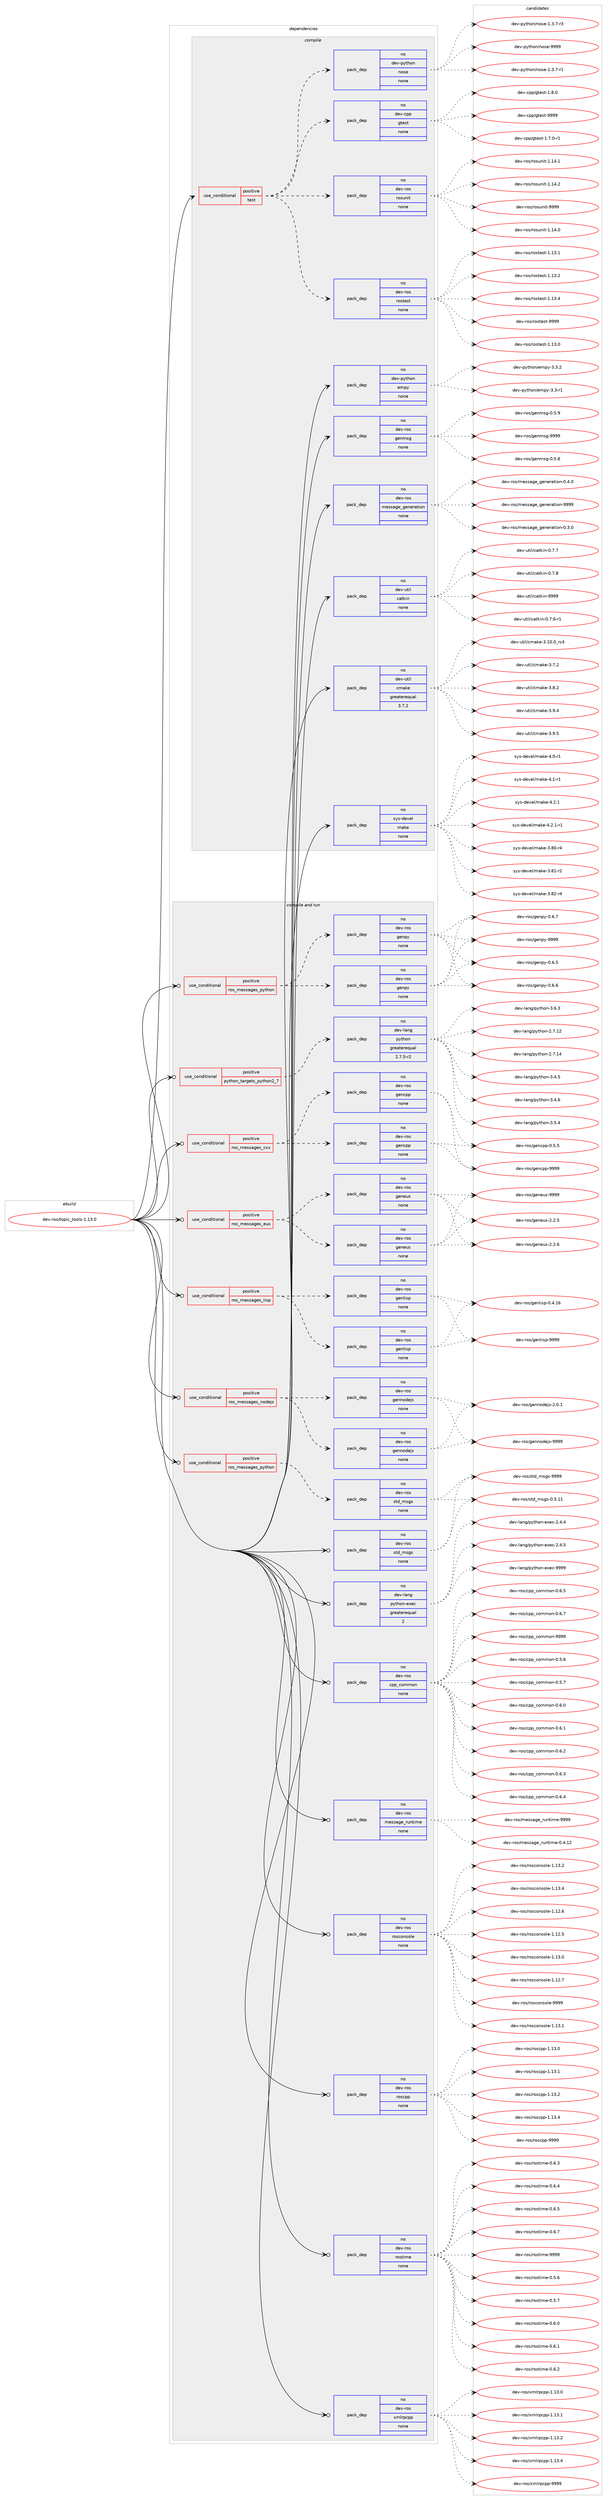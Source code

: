 digraph prolog {

# *************
# Graph options
# *************

newrank=true;
concentrate=true;
compound=true;
graph [rankdir=LR,fontname=Helvetica,fontsize=10,ranksep=1.5];#, ranksep=2.5, nodesep=0.2];
edge  [arrowhead=vee];
node  [fontname=Helvetica,fontsize=10];

# **********
# The ebuild
# **********

subgraph cluster_leftcol {
color=gray;
rank=same;
label=<<i>ebuild</i>>;
id [label="dev-ros/topic_tools-1.13.0", color=red, width=4, href="../dev-ros/topic_tools-1.13.0.svg"];
}

# ****************
# The dependencies
# ****************

subgraph cluster_midcol {
color=gray;
label=<<i>dependencies</i>>;
subgraph cluster_compile {
fillcolor="#eeeeee";
style=filled;
label=<<i>compile</i>>;
subgraph cond47961 {
dependency218389 [label=<<TABLE BORDER="0" CELLBORDER="1" CELLSPACING="0" CELLPADDING="4"><TR><TD ROWSPAN="3" CELLPADDING="10">use_conditional</TD></TR><TR><TD>positive</TD></TR><TR><TD>test</TD></TR></TABLE>>, shape=none, color=red];
subgraph pack166438 {
dependency218390 [label=<<TABLE BORDER="0" CELLBORDER="1" CELLSPACING="0" CELLPADDING="4" WIDTH="220"><TR><TD ROWSPAN="6" CELLPADDING="30">pack_dep</TD></TR><TR><TD WIDTH="110">no</TD></TR><TR><TD>dev-ros</TD></TR><TR><TD>rostest</TD></TR><TR><TD>none</TD></TR><TR><TD></TD></TR></TABLE>>, shape=none, color=blue];
}
dependency218389:e -> dependency218390:w [weight=20,style="dashed",arrowhead="vee"];
subgraph pack166439 {
dependency218391 [label=<<TABLE BORDER="0" CELLBORDER="1" CELLSPACING="0" CELLPADDING="4" WIDTH="220"><TR><TD ROWSPAN="6" CELLPADDING="30">pack_dep</TD></TR><TR><TD WIDTH="110">no</TD></TR><TR><TD>dev-ros</TD></TR><TR><TD>rosunit</TD></TR><TR><TD>none</TD></TR><TR><TD></TD></TR></TABLE>>, shape=none, color=blue];
}
dependency218389:e -> dependency218391:w [weight=20,style="dashed",arrowhead="vee"];
subgraph pack166440 {
dependency218392 [label=<<TABLE BORDER="0" CELLBORDER="1" CELLSPACING="0" CELLPADDING="4" WIDTH="220"><TR><TD ROWSPAN="6" CELLPADDING="30">pack_dep</TD></TR><TR><TD WIDTH="110">no</TD></TR><TR><TD>dev-cpp</TD></TR><TR><TD>gtest</TD></TR><TR><TD>none</TD></TR><TR><TD></TD></TR></TABLE>>, shape=none, color=blue];
}
dependency218389:e -> dependency218392:w [weight=20,style="dashed",arrowhead="vee"];
subgraph pack166441 {
dependency218393 [label=<<TABLE BORDER="0" CELLBORDER="1" CELLSPACING="0" CELLPADDING="4" WIDTH="220"><TR><TD ROWSPAN="6" CELLPADDING="30">pack_dep</TD></TR><TR><TD WIDTH="110">no</TD></TR><TR><TD>dev-python</TD></TR><TR><TD>nose</TD></TR><TR><TD>none</TD></TR><TR><TD></TD></TR></TABLE>>, shape=none, color=blue];
}
dependency218389:e -> dependency218393:w [weight=20,style="dashed",arrowhead="vee"];
}
id:e -> dependency218389:w [weight=20,style="solid",arrowhead="vee"];
subgraph pack166442 {
dependency218394 [label=<<TABLE BORDER="0" CELLBORDER="1" CELLSPACING="0" CELLPADDING="4" WIDTH="220"><TR><TD ROWSPAN="6" CELLPADDING="30">pack_dep</TD></TR><TR><TD WIDTH="110">no</TD></TR><TR><TD>dev-python</TD></TR><TR><TD>empy</TD></TR><TR><TD>none</TD></TR><TR><TD></TD></TR></TABLE>>, shape=none, color=blue];
}
id:e -> dependency218394:w [weight=20,style="solid",arrowhead="vee"];
subgraph pack166443 {
dependency218395 [label=<<TABLE BORDER="0" CELLBORDER="1" CELLSPACING="0" CELLPADDING="4" WIDTH="220"><TR><TD ROWSPAN="6" CELLPADDING="30">pack_dep</TD></TR><TR><TD WIDTH="110">no</TD></TR><TR><TD>dev-ros</TD></TR><TR><TD>genmsg</TD></TR><TR><TD>none</TD></TR><TR><TD></TD></TR></TABLE>>, shape=none, color=blue];
}
id:e -> dependency218395:w [weight=20,style="solid",arrowhead="vee"];
subgraph pack166444 {
dependency218396 [label=<<TABLE BORDER="0" CELLBORDER="1" CELLSPACING="0" CELLPADDING="4" WIDTH="220"><TR><TD ROWSPAN="6" CELLPADDING="30">pack_dep</TD></TR><TR><TD WIDTH="110">no</TD></TR><TR><TD>dev-ros</TD></TR><TR><TD>message_generation</TD></TR><TR><TD>none</TD></TR><TR><TD></TD></TR></TABLE>>, shape=none, color=blue];
}
id:e -> dependency218396:w [weight=20,style="solid",arrowhead="vee"];
subgraph pack166445 {
dependency218397 [label=<<TABLE BORDER="0" CELLBORDER="1" CELLSPACING="0" CELLPADDING="4" WIDTH="220"><TR><TD ROWSPAN="6" CELLPADDING="30">pack_dep</TD></TR><TR><TD WIDTH="110">no</TD></TR><TR><TD>dev-util</TD></TR><TR><TD>catkin</TD></TR><TR><TD>none</TD></TR><TR><TD></TD></TR></TABLE>>, shape=none, color=blue];
}
id:e -> dependency218397:w [weight=20,style="solid",arrowhead="vee"];
subgraph pack166446 {
dependency218398 [label=<<TABLE BORDER="0" CELLBORDER="1" CELLSPACING="0" CELLPADDING="4" WIDTH="220"><TR><TD ROWSPAN="6" CELLPADDING="30">pack_dep</TD></TR><TR><TD WIDTH="110">no</TD></TR><TR><TD>dev-util</TD></TR><TR><TD>cmake</TD></TR><TR><TD>greaterequal</TD></TR><TR><TD>3.7.2</TD></TR></TABLE>>, shape=none, color=blue];
}
id:e -> dependency218398:w [weight=20,style="solid",arrowhead="vee"];
subgraph pack166447 {
dependency218399 [label=<<TABLE BORDER="0" CELLBORDER="1" CELLSPACING="0" CELLPADDING="4" WIDTH="220"><TR><TD ROWSPAN="6" CELLPADDING="30">pack_dep</TD></TR><TR><TD WIDTH="110">no</TD></TR><TR><TD>sys-devel</TD></TR><TR><TD>make</TD></TR><TR><TD>none</TD></TR><TR><TD></TD></TR></TABLE>>, shape=none, color=blue];
}
id:e -> dependency218399:w [weight=20,style="solid",arrowhead="vee"];
}
subgraph cluster_compileandrun {
fillcolor="#eeeeee";
style=filled;
label=<<i>compile and run</i>>;
subgraph cond47962 {
dependency218400 [label=<<TABLE BORDER="0" CELLBORDER="1" CELLSPACING="0" CELLPADDING="4"><TR><TD ROWSPAN="3" CELLPADDING="10">use_conditional</TD></TR><TR><TD>positive</TD></TR><TR><TD>python_targets_python2_7</TD></TR></TABLE>>, shape=none, color=red];
subgraph pack166448 {
dependency218401 [label=<<TABLE BORDER="0" CELLBORDER="1" CELLSPACING="0" CELLPADDING="4" WIDTH="220"><TR><TD ROWSPAN="6" CELLPADDING="30">pack_dep</TD></TR><TR><TD WIDTH="110">no</TD></TR><TR><TD>dev-lang</TD></TR><TR><TD>python</TD></TR><TR><TD>greaterequal</TD></TR><TR><TD>2.7.5-r2</TD></TR></TABLE>>, shape=none, color=blue];
}
dependency218400:e -> dependency218401:w [weight=20,style="dashed",arrowhead="vee"];
}
id:e -> dependency218400:w [weight=20,style="solid",arrowhead="odotvee"];
subgraph cond47963 {
dependency218402 [label=<<TABLE BORDER="0" CELLBORDER="1" CELLSPACING="0" CELLPADDING="4"><TR><TD ROWSPAN="3" CELLPADDING="10">use_conditional</TD></TR><TR><TD>positive</TD></TR><TR><TD>ros_messages_cxx</TD></TR></TABLE>>, shape=none, color=red];
subgraph pack166449 {
dependency218403 [label=<<TABLE BORDER="0" CELLBORDER="1" CELLSPACING="0" CELLPADDING="4" WIDTH="220"><TR><TD ROWSPAN="6" CELLPADDING="30">pack_dep</TD></TR><TR><TD WIDTH="110">no</TD></TR><TR><TD>dev-ros</TD></TR><TR><TD>gencpp</TD></TR><TR><TD>none</TD></TR><TR><TD></TD></TR></TABLE>>, shape=none, color=blue];
}
dependency218402:e -> dependency218403:w [weight=20,style="dashed",arrowhead="vee"];
subgraph pack166450 {
dependency218404 [label=<<TABLE BORDER="0" CELLBORDER="1" CELLSPACING="0" CELLPADDING="4" WIDTH="220"><TR><TD ROWSPAN="6" CELLPADDING="30">pack_dep</TD></TR><TR><TD WIDTH="110">no</TD></TR><TR><TD>dev-ros</TD></TR><TR><TD>gencpp</TD></TR><TR><TD>none</TD></TR><TR><TD></TD></TR></TABLE>>, shape=none, color=blue];
}
dependency218402:e -> dependency218404:w [weight=20,style="dashed",arrowhead="vee"];
}
id:e -> dependency218402:w [weight=20,style="solid",arrowhead="odotvee"];
subgraph cond47964 {
dependency218405 [label=<<TABLE BORDER="0" CELLBORDER="1" CELLSPACING="0" CELLPADDING="4"><TR><TD ROWSPAN="3" CELLPADDING="10">use_conditional</TD></TR><TR><TD>positive</TD></TR><TR><TD>ros_messages_eus</TD></TR></TABLE>>, shape=none, color=red];
subgraph pack166451 {
dependency218406 [label=<<TABLE BORDER="0" CELLBORDER="1" CELLSPACING="0" CELLPADDING="4" WIDTH="220"><TR><TD ROWSPAN="6" CELLPADDING="30">pack_dep</TD></TR><TR><TD WIDTH="110">no</TD></TR><TR><TD>dev-ros</TD></TR><TR><TD>geneus</TD></TR><TR><TD>none</TD></TR><TR><TD></TD></TR></TABLE>>, shape=none, color=blue];
}
dependency218405:e -> dependency218406:w [weight=20,style="dashed",arrowhead="vee"];
subgraph pack166452 {
dependency218407 [label=<<TABLE BORDER="0" CELLBORDER="1" CELLSPACING="0" CELLPADDING="4" WIDTH="220"><TR><TD ROWSPAN="6" CELLPADDING="30">pack_dep</TD></TR><TR><TD WIDTH="110">no</TD></TR><TR><TD>dev-ros</TD></TR><TR><TD>geneus</TD></TR><TR><TD>none</TD></TR><TR><TD></TD></TR></TABLE>>, shape=none, color=blue];
}
dependency218405:e -> dependency218407:w [weight=20,style="dashed",arrowhead="vee"];
}
id:e -> dependency218405:w [weight=20,style="solid",arrowhead="odotvee"];
subgraph cond47965 {
dependency218408 [label=<<TABLE BORDER="0" CELLBORDER="1" CELLSPACING="0" CELLPADDING="4"><TR><TD ROWSPAN="3" CELLPADDING="10">use_conditional</TD></TR><TR><TD>positive</TD></TR><TR><TD>ros_messages_lisp</TD></TR></TABLE>>, shape=none, color=red];
subgraph pack166453 {
dependency218409 [label=<<TABLE BORDER="0" CELLBORDER="1" CELLSPACING="0" CELLPADDING="4" WIDTH="220"><TR><TD ROWSPAN="6" CELLPADDING="30">pack_dep</TD></TR><TR><TD WIDTH="110">no</TD></TR><TR><TD>dev-ros</TD></TR><TR><TD>genlisp</TD></TR><TR><TD>none</TD></TR><TR><TD></TD></TR></TABLE>>, shape=none, color=blue];
}
dependency218408:e -> dependency218409:w [weight=20,style="dashed",arrowhead="vee"];
subgraph pack166454 {
dependency218410 [label=<<TABLE BORDER="0" CELLBORDER="1" CELLSPACING="0" CELLPADDING="4" WIDTH="220"><TR><TD ROWSPAN="6" CELLPADDING="30">pack_dep</TD></TR><TR><TD WIDTH="110">no</TD></TR><TR><TD>dev-ros</TD></TR><TR><TD>genlisp</TD></TR><TR><TD>none</TD></TR><TR><TD></TD></TR></TABLE>>, shape=none, color=blue];
}
dependency218408:e -> dependency218410:w [weight=20,style="dashed",arrowhead="vee"];
}
id:e -> dependency218408:w [weight=20,style="solid",arrowhead="odotvee"];
subgraph cond47966 {
dependency218411 [label=<<TABLE BORDER="0" CELLBORDER="1" CELLSPACING="0" CELLPADDING="4"><TR><TD ROWSPAN="3" CELLPADDING="10">use_conditional</TD></TR><TR><TD>positive</TD></TR><TR><TD>ros_messages_nodejs</TD></TR></TABLE>>, shape=none, color=red];
subgraph pack166455 {
dependency218412 [label=<<TABLE BORDER="0" CELLBORDER="1" CELLSPACING="0" CELLPADDING="4" WIDTH="220"><TR><TD ROWSPAN="6" CELLPADDING="30">pack_dep</TD></TR><TR><TD WIDTH="110">no</TD></TR><TR><TD>dev-ros</TD></TR><TR><TD>gennodejs</TD></TR><TR><TD>none</TD></TR><TR><TD></TD></TR></TABLE>>, shape=none, color=blue];
}
dependency218411:e -> dependency218412:w [weight=20,style="dashed",arrowhead="vee"];
subgraph pack166456 {
dependency218413 [label=<<TABLE BORDER="0" CELLBORDER="1" CELLSPACING="0" CELLPADDING="4" WIDTH="220"><TR><TD ROWSPAN="6" CELLPADDING="30">pack_dep</TD></TR><TR><TD WIDTH="110">no</TD></TR><TR><TD>dev-ros</TD></TR><TR><TD>gennodejs</TD></TR><TR><TD>none</TD></TR><TR><TD></TD></TR></TABLE>>, shape=none, color=blue];
}
dependency218411:e -> dependency218413:w [weight=20,style="dashed",arrowhead="vee"];
}
id:e -> dependency218411:w [weight=20,style="solid",arrowhead="odotvee"];
subgraph cond47967 {
dependency218414 [label=<<TABLE BORDER="0" CELLBORDER="1" CELLSPACING="0" CELLPADDING="4"><TR><TD ROWSPAN="3" CELLPADDING="10">use_conditional</TD></TR><TR><TD>positive</TD></TR><TR><TD>ros_messages_python</TD></TR></TABLE>>, shape=none, color=red];
subgraph pack166457 {
dependency218415 [label=<<TABLE BORDER="0" CELLBORDER="1" CELLSPACING="0" CELLPADDING="4" WIDTH="220"><TR><TD ROWSPAN="6" CELLPADDING="30">pack_dep</TD></TR><TR><TD WIDTH="110">no</TD></TR><TR><TD>dev-ros</TD></TR><TR><TD>genpy</TD></TR><TR><TD>none</TD></TR><TR><TD></TD></TR></TABLE>>, shape=none, color=blue];
}
dependency218414:e -> dependency218415:w [weight=20,style="dashed",arrowhead="vee"];
subgraph pack166458 {
dependency218416 [label=<<TABLE BORDER="0" CELLBORDER="1" CELLSPACING="0" CELLPADDING="4" WIDTH="220"><TR><TD ROWSPAN="6" CELLPADDING="30">pack_dep</TD></TR><TR><TD WIDTH="110">no</TD></TR><TR><TD>dev-ros</TD></TR><TR><TD>genpy</TD></TR><TR><TD>none</TD></TR><TR><TD></TD></TR></TABLE>>, shape=none, color=blue];
}
dependency218414:e -> dependency218416:w [weight=20,style="dashed",arrowhead="vee"];
}
id:e -> dependency218414:w [weight=20,style="solid",arrowhead="odotvee"];
subgraph cond47968 {
dependency218417 [label=<<TABLE BORDER="0" CELLBORDER="1" CELLSPACING="0" CELLPADDING="4"><TR><TD ROWSPAN="3" CELLPADDING="10">use_conditional</TD></TR><TR><TD>positive</TD></TR><TR><TD>ros_messages_python</TD></TR></TABLE>>, shape=none, color=red];
subgraph pack166459 {
dependency218418 [label=<<TABLE BORDER="0" CELLBORDER="1" CELLSPACING="0" CELLPADDING="4" WIDTH="220"><TR><TD ROWSPAN="6" CELLPADDING="30">pack_dep</TD></TR><TR><TD WIDTH="110">no</TD></TR><TR><TD>dev-ros</TD></TR><TR><TD>std_msgs</TD></TR><TR><TD>none</TD></TR><TR><TD></TD></TR></TABLE>>, shape=none, color=blue];
}
dependency218417:e -> dependency218418:w [weight=20,style="dashed",arrowhead="vee"];
}
id:e -> dependency218417:w [weight=20,style="solid",arrowhead="odotvee"];
subgraph pack166460 {
dependency218419 [label=<<TABLE BORDER="0" CELLBORDER="1" CELLSPACING="0" CELLPADDING="4" WIDTH="220"><TR><TD ROWSPAN="6" CELLPADDING="30">pack_dep</TD></TR><TR><TD WIDTH="110">no</TD></TR><TR><TD>dev-lang</TD></TR><TR><TD>python-exec</TD></TR><TR><TD>greaterequal</TD></TR><TR><TD>2</TD></TR></TABLE>>, shape=none, color=blue];
}
id:e -> dependency218419:w [weight=20,style="solid",arrowhead="odotvee"];
subgraph pack166461 {
dependency218420 [label=<<TABLE BORDER="0" CELLBORDER="1" CELLSPACING="0" CELLPADDING="4" WIDTH="220"><TR><TD ROWSPAN="6" CELLPADDING="30">pack_dep</TD></TR><TR><TD WIDTH="110">no</TD></TR><TR><TD>dev-ros</TD></TR><TR><TD>cpp_common</TD></TR><TR><TD>none</TD></TR><TR><TD></TD></TR></TABLE>>, shape=none, color=blue];
}
id:e -> dependency218420:w [weight=20,style="solid",arrowhead="odotvee"];
subgraph pack166462 {
dependency218421 [label=<<TABLE BORDER="0" CELLBORDER="1" CELLSPACING="0" CELLPADDING="4" WIDTH="220"><TR><TD ROWSPAN="6" CELLPADDING="30">pack_dep</TD></TR><TR><TD WIDTH="110">no</TD></TR><TR><TD>dev-ros</TD></TR><TR><TD>message_runtime</TD></TR><TR><TD>none</TD></TR><TR><TD></TD></TR></TABLE>>, shape=none, color=blue];
}
id:e -> dependency218421:w [weight=20,style="solid",arrowhead="odotvee"];
subgraph pack166463 {
dependency218422 [label=<<TABLE BORDER="0" CELLBORDER="1" CELLSPACING="0" CELLPADDING="4" WIDTH="220"><TR><TD ROWSPAN="6" CELLPADDING="30">pack_dep</TD></TR><TR><TD WIDTH="110">no</TD></TR><TR><TD>dev-ros</TD></TR><TR><TD>rosconsole</TD></TR><TR><TD>none</TD></TR><TR><TD></TD></TR></TABLE>>, shape=none, color=blue];
}
id:e -> dependency218422:w [weight=20,style="solid",arrowhead="odotvee"];
subgraph pack166464 {
dependency218423 [label=<<TABLE BORDER="0" CELLBORDER="1" CELLSPACING="0" CELLPADDING="4" WIDTH="220"><TR><TD ROWSPAN="6" CELLPADDING="30">pack_dep</TD></TR><TR><TD WIDTH="110">no</TD></TR><TR><TD>dev-ros</TD></TR><TR><TD>roscpp</TD></TR><TR><TD>none</TD></TR><TR><TD></TD></TR></TABLE>>, shape=none, color=blue];
}
id:e -> dependency218423:w [weight=20,style="solid",arrowhead="odotvee"];
subgraph pack166465 {
dependency218424 [label=<<TABLE BORDER="0" CELLBORDER="1" CELLSPACING="0" CELLPADDING="4" WIDTH="220"><TR><TD ROWSPAN="6" CELLPADDING="30">pack_dep</TD></TR><TR><TD WIDTH="110">no</TD></TR><TR><TD>dev-ros</TD></TR><TR><TD>rostime</TD></TR><TR><TD>none</TD></TR><TR><TD></TD></TR></TABLE>>, shape=none, color=blue];
}
id:e -> dependency218424:w [weight=20,style="solid",arrowhead="odotvee"];
subgraph pack166466 {
dependency218425 [label=<<TABLE BORDER="0" CELLBORDER="1" CELLSPACING="0" CELLPADDING="4" WIDTH="220"><TR><TD ROWSPAN="6" CELLPADDING="30">pack_dep</TD></TR><TR><TD WIDTH="110">no</TD></TR><TR><TD>dev-ros</TD></TR><TR><TD>std_msgs</TD></TR><TR><TD>none</TD></TR><TR><TD></TD></TR></TABLE>>, shape=none, color=blue];
}
id:e -> dependency218425:w [weight=20,style="solid",arrowhead="odotvee"];
subgraph pack166467 {
dependency218426 [label=<<TABLE BORDER="0" CELLBORDER="1" CELLSPACING="0" CELLPADDING="4" WIDTH="220"><TR><TD ROWSPAN="6" CELLPADDING="30">pack_dep</TD></TR><TR><TD WIDTH="110">no</TD></TR><TR><TD>dev-ros</TD></TR><TR><TD>xmlrpcpp</TD></TR><TR><TD>none</TD></TR><TR><TD></TD></TR></TABLE>>, shape=none, color=blue];
}
id:e -> dependency218426:w [weight=20,style="solid",arrowhead="odotvee"];
}
subgraph cluster_run {
fillcolor="#eeeeee";
style=filled;
label=<<i>run</i>>;
}
}

# **************
# The candidates
# **************

subgraph cluster_choices {
rank=same;
color=gray;
label=<<i>candidates</i>>;

subgraph choice166438 {
color=black;
nodesep=1;
choice100101118451141111154711411111511610111511645494649514648 [label="dev-ros/rostest-1.13.0", color=red, width=4,href="../dev-ros/rostest-1.13.0.svg"];
choice100101118451141111154711411111511610111511645494649514649 [label="dev-ros/rostest-1.13.1", color=red, width=4,href="../dev-ros/rostest-1.13.1.svg"];
choice100101118451141111154711411111511610111511645494649514650 [label="dev-ros/rostest-1.13.2", color=red, width=4,href="../dev-ros/rostest-1.13.2.svg"];
choice100101118451141111154711411111511610111511645494649514652 [label="dev-ros/rostest-1.13.4", color=red, width=4,href="../dev-ros/rostest-1.13.4.svg"];
choice10010111845114111115471141111151161011151164557575757 [label="dev-ros/rostest-9999", color=red, width=4,href="../dev-ros/rostest-9999.svg"];
dependency218390:e -> choice100101118451141111154711411111511610111511645494649514648:w [style=dotted,weight="100"];
dependency218390:e -> choice100101118451141111154711411111511610111511645494649514649:w [style=dotted,weight="100"];
dependency218390:e -> choice100101118451141111154711411111511610111511645494649514650:w [style=dotted,weight="100"];
dependency218390:e -> choice100101118451141111154711411111511610111511645494649514652:w [style=dotted,weight="100"];
dependency218390:e -> choice10010111845114111115471141111151161011151164557575757:w [style=dotted,weight="100"];
}
subgraph choice166439 {
color=black;
nodesep=1;
choice100101118451141111154711411111511711010511645494649524648 [label="dev-ros/rosunit-1.14.0", color=red, width=4,href="../dev-ros/rosunit-1.14.0.svg"];
choice100101118451141111154711411111511711010511645494649524649 [label="dev-ros/rosunit-1.14.1", color=red, width=4,href="../dev-ros/rosunit-1.14.1.svg"];
choice100101118451141111154711411111511711010511645494649524650 [label="dev-ros/rosunit-1.14.2", color=red, width=4,href="../dev-ros/rosunit-1.14.2.svg"];
choice10010111845114111115471141111151171101051164557575757 [label="dev-ros/rosunit-9999", color=red, width=4,href="../dev-ros/rosunit-9999.svg"];
dependency218391:e -> choice100101118451141111154711411111511711010511645494649524648:w [style=dotted,weight="100"];
dependency218391:e -> choice100101118451141111154711411111511711010511645494649524649:w [style=dotted,weight="100"];
dependency218391:e -> choice100101118451141111154711411111511711010511645494649524650:w [style=dotted,weight="100"];
dependency218391:e -> choice10010111845114111115471141111151171101051164557575757:w [style=dotted,weight="100"];
}
subgraph choice166440 {
color=black;
nodesep=1;
choice1001011184599112112471031161011151164549465546484511449 [label="dev-cpp/gtest-1.7.0-r1", color=red, width=4,href="../dev-cpp/gtest-1.7.0-r1.svg"];
choice100101118459911211247103116101115116454946564648 [label="dev-cpp/gtest-1.8.0", color=red, width=4,href="../dev-cpp/gtest-1.8.0.svg"];
choice1001011184599112112471031161011151164557575757 [label="dev-cpp/gtest-9999", color=red, width=4,href="../dev-cpp/gtest-9999.svg"];
dependency218392:e -> choice1001011184599112112471031161011151164549465546484511449:w [style=dotted,weight="100"];
dependency218392:e -> choice100101118459911211247103116101115116454946564648:w [style=dotted,weight="100"];
dependency218392:e -> choice1001011184599112112471031161011151164557575757:w [style=dotted,weight="100"];
}
subgraph choice166441 {
color=black;
nodesep=1;
choice10010111845112121116104111110471101111151014549465146554511449 [label="dev-python/nose-1.3.7-r1", color=red, width=4,href="../dev-python/nose-1.3.7-r1.svg"];
choice10010111845112121116104111110471101111151014549465146554511451 [label="dev-python/nose-1.3.7-r3", color=red, width=4,href="../dev-python/nose-1.3.7-r3.svg"];
choice10010111845112121116104111110471101111151014557575757 [label="dev-python/nose-9999", color=red, width=4,href="../dev-python/nose-9999.svg"];
dependency218393:e -> choice10010111845112121116104111110471101111151014549465146554511449:w [style=dotted,weight="100"];
dependency218393:e -> choice10010111845112121116104111110471101111151014549465146554511451:w [style=dotted,weight="100"];
dependency218393:e -> choice10010111845112121116104111110471101111151014557575757:w [style=dotted,weight="100"];
}
subgraph choice166442 {
color=black;
nodesep=1;
choice1001011184511212111610411111047101109112121455146514511449 [label="dev-python/empy-3.3-r1", color=red, width=4,href="../dev-python/empy-3.3-r1.svg"];
choice1001011184511212111610411111047101109112121455146514650 [label="dev-python/empy-3.3.2", color=red, width=4,href="../dev-python/empy-3.3.2.svg"];
dependency218394:e -> choice1001011184511212111610411111047101109112121455146514511449:w [style=dotted,weight="100"];
dependency218394:e -> choice1001011184511212111610411111047101109112121455146514650:w [style=dotted,weight="100"];
}
subgraph choice166443 {
color=black;
nodesep=1;
choice1001011184511411111547103101110109115103454846534656 [label="dev-ros/genmsg-0.5.8", color=red, width=4,href="../dev-ros/genmsg-0.5.8.svg"];
choice1001011184511411111547103101110109115103454846534657 [label="dev-ros/genmsg-0.5.9", color=red, width=4,href="../dev-ros/genmsg-0.5.9.svg"];
choice10010111845114111115471031011101091151034557575757 [label="dev-ros/genmsg-9999", color=red, width=4,href="../dev-ros/genmsg-9999.svg"];
dependency218395:e -> choice1001011184511411111547103101110109115103454846534656:w [style=dotted,weight="100"];
dependency218395:e -> choice1001011184511411111547103101110109115103454846534657:w [style=dotted,weight="100"];
dependency218395:e -> choice10010111845114111115471031011101091151034557575757:w [style=dotted,weight="100"];
}
subgraph choice166444 {
color=black;
nodesep=1;
choice1001011184511411111547109101115115971031019510310111010111497116105111110454846514648 [label="dev-ros/message_generation-0.3.0", color=red, width=4,href="../dev-ros/message_generation-0.3.0.svg"];
choice1001011184511411111547109101115115971031019510310111010111497116105111110454846524648 [label="dev-ros/message_generation-0.4.0", color=red, width=4,href="../dev-ros/message_generation-0.4.0.svg"];
choice10010111845114111115471091011151159710310195103101110101114971161051111104557575757 [label="dev-ros/message_generation-9999", color=red, width=4,href="../dev-ros/message_generation-9999.svg"];
dependency218396:e -> choice1001011184511411111547109101115115971031019510310111010111497116105111110454846514648:w [style=dotted,weight="100"];
dependency218396:e -> choice1001011184511411111547109101115115971031019510310111010111497116105111110454846524648:w [style=dotted,weight="100"];
dependency218396:e -> choice10010111845114111115471091011151159710310195103101110101114971161051111104557575757:w [style=dotted,weight="100"];
}
subgraph choice166445 {
color=black;
nodesep=1;
choice100101118451171161051084799971161071051104548465546544511449 [label="dev-util/catkin-0.7.6-r1", color=red, width=4,href="../dev-util/catkin-0.7.6-r1.svg"];
choice10010111845117116105108479997116107105110454846554655 [label="dev-util/catkin-0.7.7", color=red, width=4,href="../dev-util/catkin-0.7.7.svg"];
choice10010111845117116105108479997116107105110454846554656 [label="dev-util/catkin-0.7.8", color=red, width=4,href="../dev-util/catkin-0.7.8.svg"];
choice100101118451171161051084799971161071051104557575757 [label="dev-util/catkin-9999", color=red, width=4,href="../dev-util/catkin-9999.svg"];
dependency218397:e -> choice100101118451171161051084799971161071051104548465546544511449:w [style=dotted,weight="100"];
dependency218397:e -> choice10010111845117116105108479997116107105110454846554655:w [style=dotted,weight="100"];
dependency218397:e -> choice10010111845117116105108479997116107105110454846554656:w [style=dotted,weight="100"];
dependency218397:e -> choice100101118451171161051084799971161071051104557575757:w [style=dotted,weight="100"];
}
subgraph choice166446 {
color=black;
nodesep=1;
choice1001011184511711610510847991099710710145514649484648951149952 [label="dev-util/cmake-3.10.0_rc4", color=red, width=4,href="../dev-util/cmake-3.10.0_rc4.svg"];
choice10010111845117116105108479910997107101455146554650 [label="dev-util/cmake-3.7.2", color=red, width=4,href="../dev-util/cmake-3.7.2.svg"];
choice10010111845117116105108479910997107101455146564650 [label="dev-util/cmake-3.8.2", color=red, width=4,href="../dev-util/cmake-3.8.2.svg"];
choice10010111845117116105108479910997107101455146574652 [label="dev-util/cmake-3.9.4", color=red, width=4,href="../dev-util/cmake-3.9.4.svg"];
choice10010111845117116105108479910997107101455146574653 [label="dev-util/cmake-3.9.5", color=red, width=4,href="../dev-util/cmake-3.9.5.svg"];
dependency218398:e -> choice1001011184511711610510847991099710710145514649484648951149952:w [style=dotted,weight="100"];
dependency218398:e -> choice10010111845117116105108479910997107101455146554650:w [style=dotted,weight="100"];
dependency218398:e -> choice10010111845117116105108479910997107101455146564650:w [style=dotted,weight="100"];
dependency218398:e -> choice10010111845117116105108479910997107101455146574652:w [style=dotted,weight="100"];
dependency218398:e -> choice10010111845117116105108479910997107101455146574653:w [style=dotted,weight="100"];
}
subgraph choice166447 {
color=black;
nodesep=1;
choice11512111545100101118101108471099710710145514656484511452 [label="sys-devel/make-3.80-r4", color=red, width=4,href="../sys-devel/make-3.80-r4.svg"];
choice11512111545100101118101108471099710710145514656494511450 [label="sys-devel/make-3.81-r2", color=red, width=4,href="../sys-devel/make-3.81-r2.svg"];
choice11512111545100101118101108471099710710145514656504511452 [label="sys-devel/make-3.82-r4", color=red, width=4,href="../sys-devel/make-3.82-r4.svg"];
choice115121115451001011181011084710997107101455246484511449 [label="sys-devel/make-4.0-r1", color=red, width=4,href="../sys-devel/make-4.0-r1.svg"];
choice115121115451001011181011084710997107101455246494511449 [label="sys-devel/make-4.1-r1", color=red, width=4,href="../sys-devel/make-4.1-r1.svg"];
choice115121115451001011181011084710997107101455246504649 [label="sys-devel/make-4.2.1", color=red, width=4,href="../sys-devel/make-4.2.1.svg"];
choice1151211154510010111810110847109971071014552465046494511449 [label="sys-devel/make-4.2.1-r1", color=red, width=4,href="../sys-devel/make-4.2.1-r1.svg"];
dependency218399:e -> choice11512111545100101118101108471099710710145514656484511452:w [style=dotted,weight="100"];
dependency218399:e -> choice11512111545100101118101108471099710710145514656494511450:w [style=dotted,weight="100"];
dependency218399:e -> choice11512111545100101118101108471099710710145514656504511452:w [style=dotted,weight="100"];
dependency218399:e -> choice115121115451001011181011084710997107101455246484511449:w [style=dotted,weight="100"];
dependency218399:e -> choice115121115451001011181011084710997107101455246494511449:w [style=dotted,weight="100"];
dependency218399:e -> choice115121115451001011181011084710997107101455246504649:w [style=dotted,weight="100"];
dependency218399:e -> choice1151211154510010111810110847109971071014552465046494511449:w [style=dotted,weight="100"];
}
subgraph choice166448 {
color=black;
nodesep=1;
choice10010111845108971101034711212111610411111045504655464950 [label="dev-lang/python-2.7.12", color=red, width=4,href="../dev-lang/python-2.7.12.svg"];
choice10010111845108971101034711212111610411111045504655464952 [label="dev-lang/python-2.7.14", color=red, width=4,href="../dev-lang/python-2.7.14.svg"];
choice100101118451089711010347112121116104111110455146524653 [label="dev-lang/python-3.4.5", color=red, width=4,href="../dev-lang/python-3.4.5.svg"];
choice100101118451089711010347112121116104111110455146524654 [label="dev-lang/python-3.4.6", color=red, width=4,href="../dev-lang/python-3.4.6.svg"];
choice100101118451089711010347112121116104111110455146534652 [label="dev-lang/python-3.5.4", color=red, width=4,href="../dev-lang/python-3.5.4.svg"];
choice100101118451089711010347112121116104111110455146544651 [label="dev-lang/python-3.6.3", color=red, width=4,href="../dev-lang/python-3.6.3.svg"];
dependency218401:e -> choice10010111845108971101034711212111610411111045504655464950:w [style=dotted,weight="100"];
dependency218401:e -> choice10010111845108971101034711212111610411111045504655464952:w [style=dotted,weight="100"];
dependency218401:e -> choice100101118451089711010347112121116104111110455146524653:w [style=dotted,weight="100"];
dependency218401:e -> choice100101118451089711010347112121116104111110455146524654:w [style=dotted,weight="100"];
dependency218401:e -> choice100101118451089711010347112121116104111110455146534652:w [style=dotted,weight="100"];
dependency218401:e -> choice100101118451089711010347112121116104111110455146544651:w [style=dotted,weight="100"];
}
subgraph choice166449 {
color=black;
nodesep=1;
choice100101118451141111154710310111099112112454846534653 [label="dev-ros/gencpp-0.5.5", color=red, width=4,href="../dev-ros/gencpp-0.5.5.svg"];
choice1001011184511411111547103101110991121124557575757 [label="dev-ros/gencpp-9999", color=red, width=4,href="../dev-ros/gencpp-9999.svg"];
dependency218403:e -> choice100101118451141111154710310111099112112454846534653:w [style=dotted,weight="100"];
dependency218403:e -> choice1001011184511411111547103101110991121124557575757:w [style=dotted,weight="100"];
}
subgraph choice166450 {
color=black;
nodesep=1;
choice100101118451141111154710310111099112112454846534653 [label="dev-ros/gencpp-0.5.5", color=red, width=4,href="../dev-ros/gencpp-0.5.5.svg"];
choice1001011184511411111547103101110991121124557575757 [label="dev-ros/gencpp-9999", color=red, width=4,href="../dev-ros/gencpp-9999.svg"];
dependency218404:e -> choice100101118451141111154710310111099112112454846534653:w [style=dotted,weight="100"];
dependency218404:e -> choice1001011184511411111547103101110991121124557575757:w [style=dotted,weight="100"];
}
subgraph choice166451 {
color=black;
nodesep=1;
choice1001011184511411111547103101110101117115455046504653 [label="dev-ros/geneus-2.2.5", color=red, width=4,href="../dev-ros/geneus-2.2.5.svg"];
choice1001011184511411111547103101110101117115455046504654 [label="dev-ros/geneus-2.2.6", color=red, width=4,href="../dev-ros/geneus-2.2.6.svg"];
choice10010111845114111115471031011101011171154557575757 [label="dev-ros/geneus-9999", color=red, width=4,href="../dev-ros/geneus-9999.svg"];
dependency218406:e -> choice1001011184511411111547103101110101117115455046504653:w [style=dotted,weight="100"];
dependency218406:e -> choice1001011184511411111547103101110101117115455046504654:w [style=dotted,weight="100"];
dependency218406:e -> choice10010111845114111115471031011101011171154557575757:w [style=dotted,weight="100"];
}
subgraph choice166452 {
color=black;
nodesep=1;
choice1001011184511411111547103101110101117115455046504653 [label="dev-ros/geneus-2.2.5", color=red, width=4,href="../dev-ros/geneus-2.2.5.svg"];
choice1001011184511411111547103101110101117115455046504654 [label="dev-ros/geneus-2.2.6", color=red, width=4,href="../dev-ros/geneus-2.2.6.svg"];
choice10010111845114111115471031011101011171154557575757 [label="dev-ros/geneus-9999", color=red, width=4,href="../dev-ros/geneus-9999.svg"];
dependency218407:e -> choice1001011184511411111547103101110101117115455046504653:w [style=dotted,weight="100"];
dependency218407:e -> choice1001011184511411111547103101110101117115455046504654:w [style=dotted,weight="100"];
dependency218407:e -> choice10010111845114111115471031011101011171154557575757:w [style=dotted,weight="100"];
}
subgraph choice166453 {
color=black;
nodesep=1;
choice100101118451141111154710310111010810511511245484652464954 [label="dev-ros/genlisp-0.4.16", color=red, width=4,href="../dev-ros/genlisp-0.4.16.svg"];
choice10010111845114111115471031011101081051151124557575757 [label="dev-ros/genlisp-9999", color=red, width=4,href="../dev-ros/genlisp-9999.svg"];
dependency218409:e -> choice100101118451141111154710310111010810511511245484652464954:w [style=dotted,weight="100"];
dependency218409:e -> choice10010111845114111115471031011101081051151124557575757:w [style=dotted,weight="100"];
}
subgraph choice166454 {
color=black;
nodesep=1;
choice100101118451141111154710310111010810511511245484652464954 [label="dev-ros/genlisp-0.4.16", color=red, width=4,href="../dev-ros/genlisp-0.4.16.svg"];
choice10010111845114111115471031011101081051151124557575757 [label="dev-ros/genlisp-9999", color=red, width=4,href="../dev-ros/genlisp-9999.svg"];
dependency218410:e -> choice100101118451141111154710310111010810511511245484652464954:w [style=dotted,weight="100"];
dependency218410:e -> choice10010111845114111115471031011101081051151124557575757:w [style=dotted,weight="100"];
}
subgraph choice166455 {
color=black;
nodesep=1;
choice1001011184511411111547103101110110111100101106115455046484649 [label="dev-ros/gennodejs-2.0.1", color=red, width=4,href="../dev-ros/gennodejs-2.0.1.svg"];
choice10010111845114111115471031011101101111001011061154557575757 [label="dev-ros/gennodejs-9999", color=red, width=4,href="../dev-ros/gennodejs-9999.svg"];
dependency218412:e -> choice1001011184511411111547103101110110111100101106115455046484649:w [style=dotted,weight="100"];
dependency218412:e -> choice10010111845114111115471031011101101111001011061154557575757:w [style=dotted,weight="100"];
}
subgraph choice166456 {
color=black;
nodesep=1;
choice1001011184511411111547103101110110111100101106115455046484649 [label="dev-ros/gennodejs-2.0.1", color=red, width=4,href="../dev-ros/gennodejs-2.0.1.svg"];
choice10010111845114111115471031011101101111001011061154557575757 [label="dev-ros/gennodejs-9999", color=red, width=4,href="../dev-ros/gennodejs-9999.svg"];
dependency218413:e -> choice1001011184511411111547103101110110111100101106115455046484649:w [style=dotted,weight="100"];
dependency218413:e -> choice10010111845114111115471031011101101111001011061154557575757:w [style=dotted,weight="100"];
}
subgraph choice166457 {
color=black;
nodesep=1;
choice1001011184511411111547103101110112121454846544653 [label="dev-ros/genpy-0.6.5", color=red, width=4,href="../dev-ros/genpy-0.6.5.svg"];
choice1001011184511411111547103101110112121454846544654 [label="dev-ros/genpy-0.6.6", color=red, width=4,href="../dev-ros/genpy-0.6.6.svg"];
choice1001011184511411111547103101110112121454846544655 [label="dev-ros/genpy-0.6.7", color=red, width=4,href="../dev-ros/genpy-0.6.7.svg"];
choice10010111845114111115471031011101121214557575757 [label="dev-ros/genpy-9999", color=red, width=4,href="../dev-ros/genpy-9999.svg"];
dependency218415:e -> choice1001011184511411111547103101110112121454846544653:w [style=dotted,weight="100"];
dependency218415:e -> choice1001011184511411111547103101110112121454846544654:w [style=dotted,weight="100"];
dependency218415:e -> choice1001011184511411111547103101110112121454846544655:w [style=dotted,weight="100"];
dependency218415:e -> choice10010111845114111115471031011101121214557575757:w [style=dotted,weight="100"];
}
subgraph choice166458 {
color=black;
nodesep=1;
choice1001011184511411111547103101110112121454846544653 [label="dev-ros/genpy-0.6.5", color=red, width=4,href="../dev-ros/genpy-0.6.5.svg"];
choice1001011184511411111547103101110112121454846544654 [label="dev-ros/genpy-0.6.6", color=red, width=4,href="../dev-ros/genpy-0.6.6.svg"];
choice1001011184511411111547103101110112121454846544655 [label="dev-ros/genpy-0.6.7", color=red, width=4,href="../dev-ros/genpy-0.6.7.svg"];
choice10010111845114111115471031011101121214557575757 [label="dev-ros/genpy-9999", color=red, width=4,href="../dev-ros/genpy-9999.svg"];
dependency218416:e -> choice1001011184511411111547103101110112121454846544653:w [style=dotted,weight="100"];
dependency218416:e -> choice1001011184511411111547103101110112121454846544654:w [style=dotted,weight="100"];
dependency218416:e -> choice1001011184511411111547103101110112121454846544655:w [style=dotted,weight="100"];
dependency218416:e -> choice10010111845114111115471031011101121214557575757:w [style=dotted,weight="100"];
}
subgraph choice166459 {
color=black;
nodesep=1;
choice10010111845114111115471151161009510911510311545484653464949 [label="dev-ros/std_msgs-0.5.11", color=red, width=4,href="../dev-ros/std_msgs-0.5.11.svg"];
choice1001011184511411111547115116100951091151031154557575757 [label="dev-ros/std_msgs-9999", color=red, width=4,href="../dev-ros/std_msgs-9999.svg"];
dependency218418:e -> choice10010111845114111115471151161009510911510311545484653464949:w [style=dotted,weight="100"];
dependency218418:e -> choice1001011184511411111547115116100951091151031154557575757:w [style=dotted,weight="100"];
}
subgraph choice166460 {
color=black;
nodesep=1;
choice1001011184510897110103471121211161041111104510112010199455046524652 [label="dev-lang/python-exec-2.4.4", color=red, width=4,href="../dev-lang/python-exec-2.4.4.svg"];
choice1001011184510897110103471121211161041111104510112010199455046524653 [label="dev-lang/python-exec-2.4.5", color=red, width=4,href="../dev-lang/python-exec-2.4.5.svg"];
choice10010111845108971101034711212111610411111045101120101994557575757 [label="dev-lang/python-exec-9999", color=red, width=4,href="../dev-lang/python-exec-9999.svg"];
dependency218419:e -> choice1001011184510897110103471121211161041111104510112010199455046524652:w [style=dotted,weight="100"];
dependency218419:e -> choice1001011184510897110103471121211161041111104510112010199455046524653:w [style=dotted,weight="100"];
dependency218419:e -> choice10010111845108971101034711212111610411111045101120101994557575757:w [style=dotted,weight="100"];
}
subgraph choice166461 {
color=black;
nodesep=1;
choice1001011184511411111547991121129599111109109111110454846534654 [label="dev-ros/cpp_common-0.5.6", color=red, width=4,href="../dev-ros/cpp_common-0.5.6.svg"];
choice1001011184511411111547991121129599111109109111110454846534655 [label="dev-ros/cpp_common-0.5.7", color=red, width=4,href="../dev-ros/cpp_common-0.5.7.svg"];
choice1001011184511411111547991121129599111109109111110454846544648 [label="dev-ros/cpp_common-0.6.0", color=red, width=4,href="../dev-ros/cpp_common-0.6.0.svg"];
choice1001011184511411111547991121129599111109109111110454846544649 [label="dev-ros/cpp_common-0.6.1", color=red, width=4,href="../dev-ros/cpp_common-0.6.1.svg"];
choice1001011184511411111547991121129599111109109111110454846544650 [label="dev-ros/cpp_common-0.6.2", color=red, width=4,href="../dev-ros/cpp_common-0.6.2.svg"];
choice1001011184511411111547991121129599111109109111110454846544651 [label="dev-ros/cpp_common-0.6.3", color=red, width=4,href="../dev-ros/cpp_common-0.6.3.svg"];
choice1001011184511411111547991121129599111109109111110454846544652 [label="dev-ros/cpp_common-0.6.4", color=red, width=4,href="../dev-ros/cpp_common-0.6.4.svg"];
choice1001011184511411111547991121129599111109109111110454846544653 [label="dev-ros/cpp_common-0.6.5", color=red, width=4,href="../dev-ros/cpp_common-0.6.5.svg"];
choice1001011184511411111547991121129599111109109111110454846544655 [label="dev-ros/cpp_common-0.6.7", color=red, width=4,href="../dev-ros/cpp_common-0.6.7.svg"];
choice10010111845114111115479911211295991111091091111104557575757 [label="dev-ros/cpp_common-9999", color=red, width=4,href="../dev-ros/cpp_common-9999.svg"];
dependency218420:e -> choice1001011184511411111547991121129599111109109111110454846534654:w [style=dotted,weight="100"];
dependency218420:e -> choice1001011184511411111547991121129599111109109111110454846534655:w [style=dotted,weight="100"];
dependency218420:e -> choice1001011184511411111547991121129599111109109111110454846544648:w [style=dotted,weight="100"];
dependency218420:e -> choice1001011184511411111547991121129599111109109111110454846544649:w [style=dotted,weight="100"];
dependency218420:e -> choice1001011184511411111547991121129599111109109111110454846544650:w [style=dotted,weight="100"];
dependency218420:e -> choice1001011184511411111547991121129599111109109111110454846544651:w [style=dotted,weight="100"];
dependency218420:e -> choice1001011184511411111547991121129599111109109111110454846544652:w [style=dotted,weight="100"];
dependency218420:e -> choice1001011184511411111547991121129599111109109111110454846544653:w [style=dotted,weight="100"];
dependency218420:e -> choice1001011184511411111547991121129599111109109111110454846544655:w [style=dotted,weight="100"];
dependency218420:e -> choice10010111845114111115479911211295991111091091111104557575757:w [style=dotted,weight="100"];
}
subgraph choice166462 {
color=black;
nodesep=1;
choice1001011184511411111547109101115115971031019511411711011610510910145484652464950 [label="dev-ros/message_runtime-0.4.12", color=red, width=4,href="../dev-ros/message_runtime-0.4.12.svg"];
choice100101118451141111154710910111511597103101951141171101161051091014557575757 [label="dev-ros/message_runtime-9999", color=red, width=4,href="../dev-ros/message_runtime-9999.svg"];
dependency218421:e -> choice1001011184511411111547109101115115971031019511411711011610510910145484652464950:w [style=dotted,weight="100"];
dependency218421:e -> choice100101118451141111154710910111511597103101951141171101161051091014557575757:w [style=dotted,weight="100"];
}
subgraph choice166463 {
color=black;
nodesep=1;
choice10010111845114111115471141111159911111011511110810145494649504653 [label="dev-ros/rosconsole-1.12.5", color=red, width=4,href="../dev-ros/rosconsole-1.12.5.svg"];
choice10010111845114111115471141111159911111011511110810145494649504654 [label="dev-ros/rosconsole-1.12.6", color=red, width=4,href="../dev-ros/rosconsole-1.12.6.svg"];
choice10010111845114111115471141111159911111011511110810145494649504655 [label="dev-ros/rosconsole-1.12.7", color=red, width=4,href="../dev-ros/rosconsole-1.12.7.svg"];
choice10010111845114111115471141111159911111011511110810145494649514648 [label="dev-ros/rosconsole-1.13.0", color=red, width=4,href="../dev-ros/rosconsole-1.13.0.svg"];
choice10010111845114111115471141111159911111011511110810145494649514649 [label="dev-ros/rosconsole-1.13.1", color=red, width=4,href="../dev-ros/rosconsole-1.13.1.svg"];
choice10010111845114111115471141111159911111011511110810145494649514650 [label="dev-ros/rosconsole-1.13.2", color=red, width=4,href="../dev-ros/rosconsole-1.13.2.svg"];
choice10010111845114111115471141111159911111011511110810145494649514652 [label="dev-ros/rosconsole-1.13.4", color=red, width=4,href="../dev-ros/rosconsole-1.13.4.svg"];
choice1001011184511411111547114111115991111101151111081014557575757 [label="dev-ros/rosconsole-9999", color=red, width=4,href="../dev-ros/rosconsole-9999.svg"];
dependency218422:e -> choice10010111845114111115471141111159911111011511110810145494649504653:w [style=dotted,weight="100"];
dependency218422:e -> choice10010111845114111115471141111159911111011511110810145494649504654:w [style=dotted,weight="100"];
dependency218422:e -> choice10010111845114111115471141111159911111011511110810145494649504655:w [style=dotted,weight="100"];
dependency218422:e -> choice10010111845114111115471141111159911111011511110810145494649514648:w [style=dotted,weight="100"];
dependency218422:e -> choice10010111845114111115471141111159911111011511110810145494649514649:w [style=dotted,weight="100"];
dependency218422:e -> choice10010111845114111115471141111159911111011511110810145494649514650:w [style=dotted,weight="100"];
dependency218422:e -> choice10010111845114111115471141111159911111011511110810145494649514652:w [style=dotted,weight="100"];
dependency218422:e -> choice1001011184511411111547114111115991111101151111081014557575757:w [style=dotted,weight="100"];
}
subgraph choice166464 {
color=black;
nodesep=1;
choice10010111845114111115471141111159911211245494649514648 [label="dev-ros/roscpp-1.13.0", color=red, width=4,href="../dev-ros/roscpp-1.13.0.svg"];
choice10010111845114111115471141111159911211245494649514649 [label="dev-ros/roscpp-1.13.1", color=red, width=4,href="../dev-ros/roscpp-1.13.1.svg"];
choice10010111845114111115471141111159911211245494649514650 [label="dev-ros/roscpp-1.13.2", color=red, width=4,href="../dev-ros/roscpp-1.13.2.svg"];
choice10010111845114111115471141111159911211245494649514652 [label="dev-ros/roscpp-1.13.4", color=red, width=4,href="../dev-ros/roscpp-1.13.4.svg"];
choice1001011184511411111547114111115991121124557575757 [label="dev-ros/roscpp-9999", color=red, width=4,href="../dev-ros/roscpp-9999.svg"];
dependency218423:e -> choice10010111845114111115471141111159911211245494649514648:w [style=dotted,weight="100"];
dependency218423:e -> choice10010111845114111115471141111159911211245494649514649:w [style=dotted,weight="100"];
dependency218423:e -> choice10010111845114111115471141111159911211245494649514650:w [style=dotted,weight="100"];
dependency218423:e -> choice10010111845114111115471141111159911211245494649514652:w [style=dotted,weight="100"];
dependency218423:e -> choice1001011184511411111547114111115991121124557575757:w [style=dotted,weight="100"];
}
subgraph choice166465 {
color=black;
nodesep=1;
choice1001011184511411111547114111115116105109101454846534654 [label="dev-ros/rostime-0.5.6", color=red, width=4,href="../dev-ros/rostime-0.5.6.svg"];
choice1001011184511411111547114111115116105109101454846534655 [label="dev-ros/rostime-0.5.7", color=red, width=4,href="../dev-ros/rostime-0.5.7.svg"];
choice1001011184511411111547114111115116105109101454846544648 [label="dev-ros/rostime-0.6.0", color=red, width=4,href="../dev-ros/rostime-0.6.0.svg"];
choice1001011184511411111547114111115116105109101454846544649 [label="dev-ros/rostime-0.6.1", color=red, width=4,href="../dev-ros/rostime-0.6.1.svg"];
choice1001011184511411111547114111115116105109101454846544650 [label="dev-ros/rostime-0.6.2", color=red, width=4,href="../dev-ros/rostime-0.6.2.svg"];
choice1001011184511411111547114111115116105109101454846544651 [label="dev-ros/rostime-0.6.3", color=red, width=4,href="../dev-ros/rostime-0.6.3.svg"];
choice1001011184511411111547114111115116105109101454846544652 [label="dev-ros/rostime-0.6.4", color=red, width=4,href="../dev-ros/rostime-0.6.4.svg"];
choice1001011184511411111547114111115116105109101454846544653 [label="dev-ros/rostime-0.6.5", color=red, width=4,href="../dev-ros/rostime-0.6.5.svg"];
choice1001011184511411111547114111115116105109101454846544655 [label="dev-ros/rostime-0.6.7", color=red, width=4,href="../dev-ros/rostime-0.6.7.svg"];
choice10010111845114111115471141111151161051091014557575757 [label="dev-ros/rostime-9999", color=red, width=4,href="../dev-ros/rostime-9999.svg"];
dependency218424:e -> choice1001011184511411111547114111115116105109101454846534654:w [style=dotted,weight="100"];
dependency218424:e -> choice1001011184511411111547114111115116105109101454846534655:w [style=dotted,weight="100"];
dependency218424:e -> choice1001011184511411111547114111115116105109101454846544648:w [style=dotted,weight="100"];
dependency218424:e -> choice1001011184511411111547114111115116105109101454846544649:w [style=dotted,weight="100"];
dependency218424:e -> choice1001011184511411111547114111115116105109101454846544650:w [style=dotted,weight="100"];
dependency218424:e -> choice1001011184511411111547114111115116105109101454846544651:w [style=dotted,weight="100"];
dependency218424:e -> choice1001011184511411111547114111115116105109101454846544652:w [style=dotted,weight="100"];
dependency218424:e -> choice1001011184511411111547114111115116105109101454846544653:w [style=dotted,weight="100"];
dependency218424:e -> choice1001011184511411111547114111115116105109101454846544655:w [style=dotted,weight="100"];
dependency218424:e -> choice10010111845114111115471141111151161051091014557575757:w [style=dotted,weight="100"];
}
subgraph choice166466 {
color=black;
nodesep=1;
choice10010111845114111115471151161009510911510311545484653464949 [label="dev-ros/std_msgs-0.5.11", color=red, width=4,href="../dev-ros/std_msgs-0.5.11.svg"];
choice1001011184511411111547115116100951091151031154557575757 [label="dev-ros/std_msgs-9999", color=red, width=4,href="../dev-ros/std_msgs-9999.svg"];
dependency218425:e -> choice10010111845114111115471151161009510911510311545484653464949:w [style=dotted,weight="100"];
dependency218425:e -> choice1001011184511411111547115116100951091151031154557575757:w [style=dotted,weight="100"];
}
subgraph choice166467 {
color=black;
nodesep=1;
choice10010111845114111115471201091081141129911211245494649514648 [label="dev-ros/xmlrpcpp-1.13.0", color=red, width=4,href="../dev-ros/xmlrpcpp-1.13.0.svg"];
choice10010111845114111115471201091081141129911211245494649514649 [label="dev-ros/xmlrpcpp-1.13.1", color=red, width=4,href="../dev-ros/xmlrpcpp-1.13.1.svg"];
choice10010111845114111115471201091081141129911211245494649514650 [label="dev-ros/xmlrpcpp-1.13.2", color=red, width=4,href="../dev-ros/xmlrpcpp-1.13.2.svg"];
choice10010111845114111115471201091081141129911211245494649514652 [label="dev-ros/xmlrpcpp-1.13.4", color=red, width=4,href="../dev-ros/xmlrpcpp-1.13.4.svg"];
choice1001011184511411111547120109108114112991121124557575757 [label="dev-ros/xmlrpcpp-9999", color=red, width=4,href="../dev-ros/xmlrpcpp-9999.svg"];
dependency218426:e -> choice10010111845114111115471201091081141129911211245494649514648:w [style=dotted,weight="100"];
dependency218426:e -> choice10010111845114111115471201091081141129911211245494649514649:w [style=dotted,weight="100"];
dependency218426:e -> choice10010111845114111115471201091081141129911211245494649514650:w [style=dotted,weight="100"];
dependency218426:e -> choice10010111845114111115471201091081141129911211245494649514652:w [style=dotted,weight="100"];
dependency218426:e -> choice1001011184511411111547120109108114112991121124557575757:w [style=dotted,weight="100"];
}
}

}

